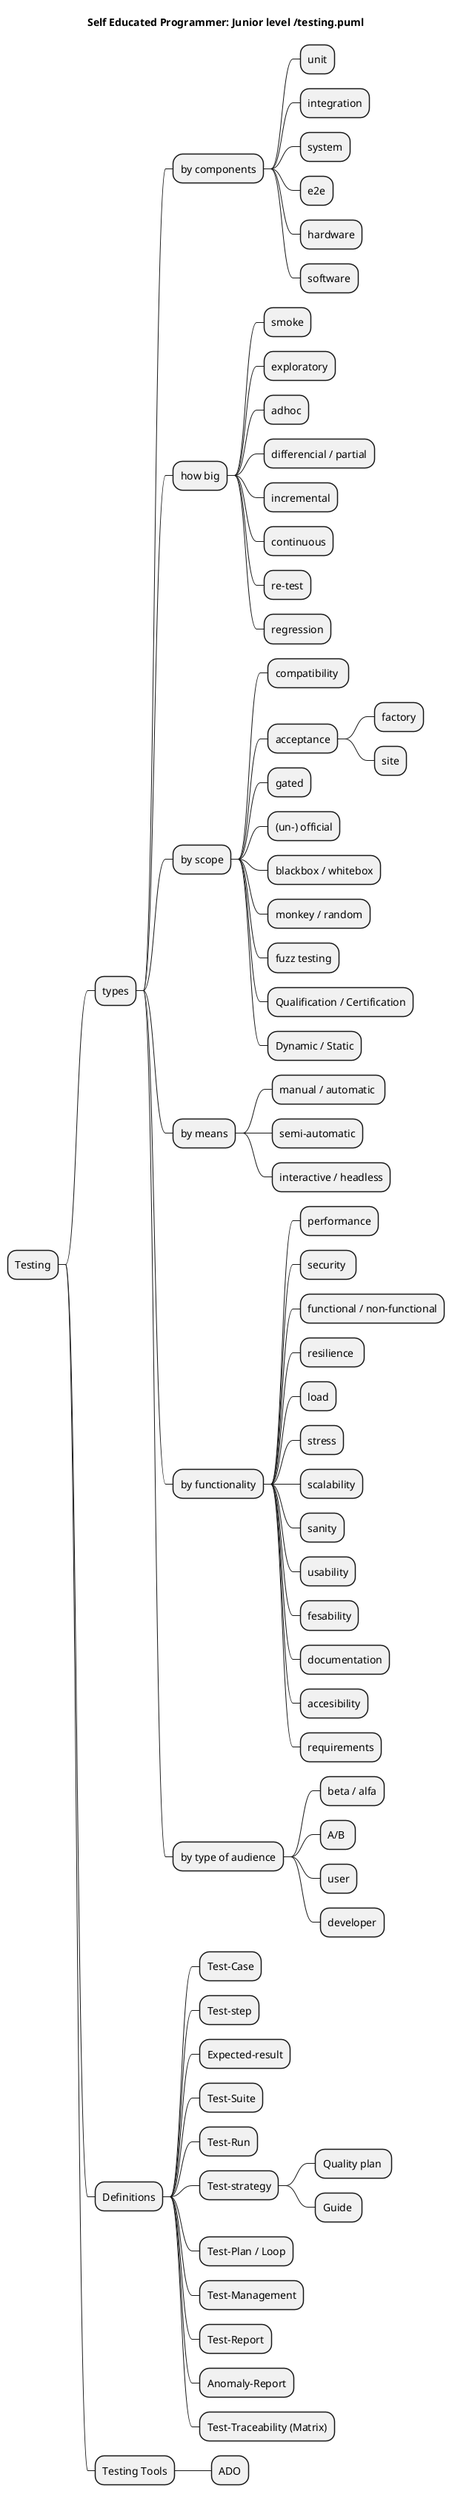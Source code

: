 @startmindmap
title Self Educated Programmer: Junior level /testing.puml

* Testing
** types

*** by components
**** unit
**** integration
**** system
**** e2e
**** hardware
**** software

*** how big
**** smoke
**** exploratory
**** adhoc
**** differencial / partial
**** incremental
**** continuous
**** re-test
**** regression

*** by scope
**** compatibility 
**** acceptance
***** factory
***** site
**** gated
**** (un-) official
**** blackbox / whitebox
**** monkey / random
**** fuzz testing
**** Qualification / Certification
**** Dynamic / Static


*** by means
**** manual / automatic 
**** semi-automatic
**** interactive / headless

*** by functionality
**** performance
**** security 
**** functional / non-functional
**** resilience 
**** load
**** stress
**** scalability
**** sanity
**** usability
**** fesability
**** documentation
**** accesibility
**** requirements

*** by type of audience
**** beta / alfa
**** A/B 
**** user
**** developer

** Definitions
*** Test-Case
*** Test-step
*** Expected-result
*** Test-Suite
*** Test-Run
*** Test-strategy
**** Quality plan 
**** Guide 
*** Test-Plan / Loop
*** Test-Management
*** Test-Report
*** Anomaly-Report
*** Test-Traceability (Matrix)

** Testing Tools
*** ADO
@endmindmap
